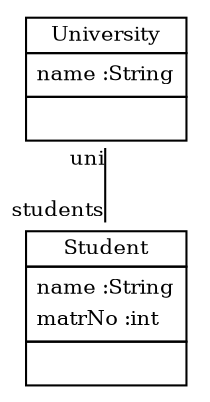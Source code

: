 
 digraph ClassDiagram {
    node [shape = none, fontsize = 10]; 
    edge [fontsize = 10];
    
    
    University [label=<<table border='0' cellborder='1' cellspacing='0'> <tr> <td>University</td> </tr> <tr><td><table border='0' cellborder='0' cellspacing='0'> <tr><td align='left'>name :String</td></tr>  </table></td></tr> <tr><td><table border='0' cellborder='0' cellspacing='0'> <tr><td> </td></tr> </table></td></tr> </table>>];
    Student [label=<<table border='0' cellborder='1' cellspacing='0'> <tr> <td>Student</td> </tr> <tr><td><table border='0' cellborder='0' cellspacing='0'> <tr><td align='left'>name :String</td></tr> <tr><td align='left'>matrNo :int</td></tr>  </table></td></tr> <tr><td><table border='0' cellborder='0' cellspacing='0'> <tr><td> </td></tr> </table></td></tr> </table>>];
    
    
    
    University -> Student [headlabel = "students" taillabel = "uni" arrowhead = "none" ];
}

